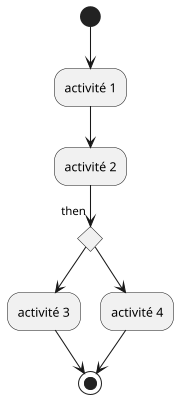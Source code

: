 @startuml class
scale 400*400

(*) --> "activité 1"
--> "activité 2"
if then
--> "activité 3"
--> (*)
else
--> "activité 4"
--> (*)
@enduml